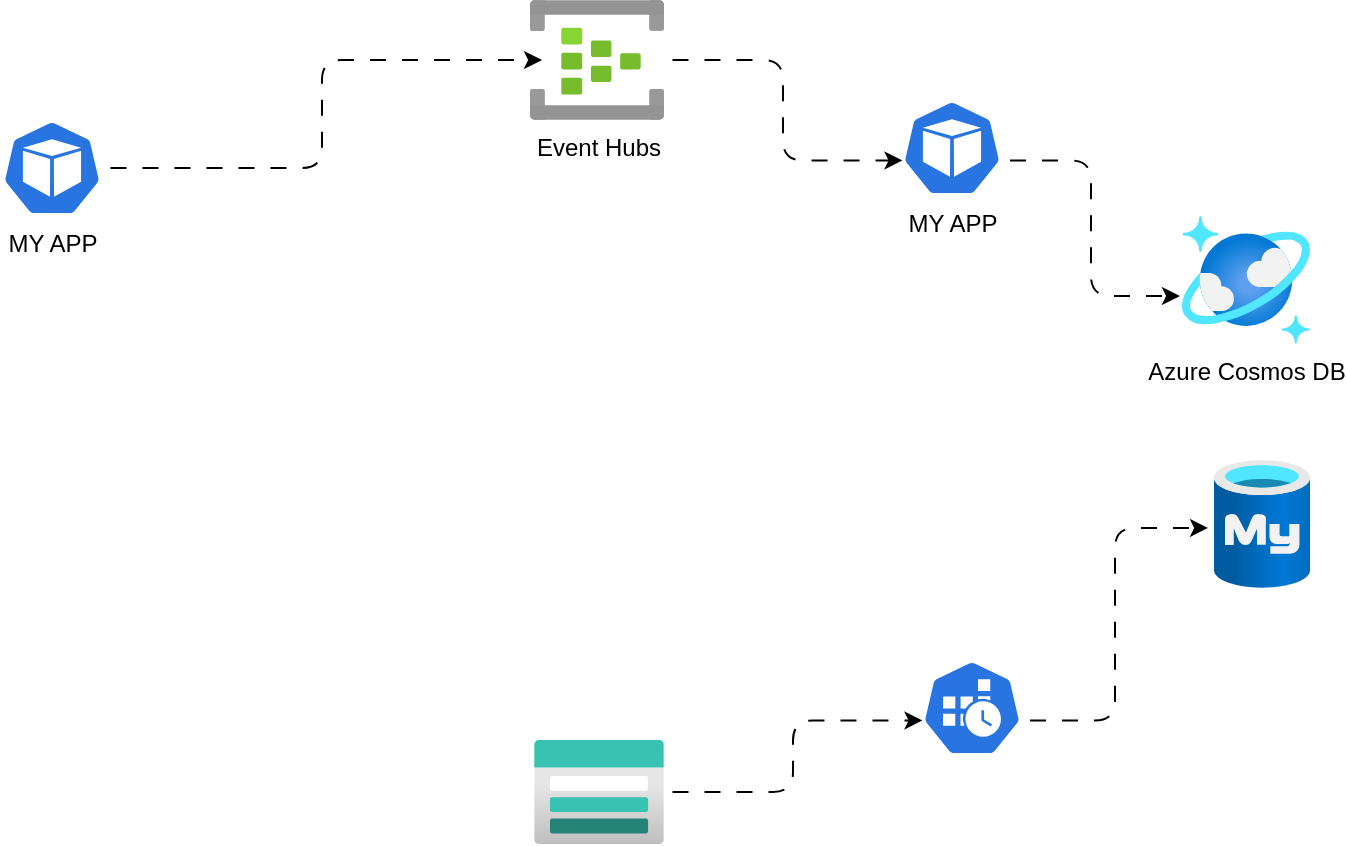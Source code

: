 <mxfile>
    <diagram id="lP9J3qNmHOCe1028X-dE" name="Page-1">
        <mxGraphModel dx="906" dy="563" grid="1" gridSize="10" guides="1" tooltips="1" connect="1" arrows="1" fold="1" page="1" pageScale="1" pageWidth="827" pageHeight="1169" math="0" shadow="0">
            <root>
                <mxCell id="0"/>
                <mxCell id="1" parent="0"/>
                <mxCell id="8" style="edgeStyle=elbowEdgeStyle;sketch=0;jumpStyle=none;html=1;entryX=0.005;entryY=0.63;entryDx=0;entryDy=0;entryPerimeter=0;shadow=0;flowAnimation=1;" edge="1" parent="1" source="2" target="7">
                    <mxGeometry relative="1" as="geometry"/>
                </mxCell>
                <mxCell id="2" value="Event Hubs" style="aspect=fixed;html=1;points=[];align=center;image;fontSize=12;image=img/lib/azure2/analytics/Event_Hubs.svg;" vertex="1" parent="1">
                    <mxGeometry x="414" y="120" width="67" height="60" as="geometry"/>
                </mxCell>
                <mxCell id="3" value="Azure Cosmos DB" style="aspect=fixed;html=1;points=[];align=center;image;fontSize=12;image=img/lib/azure2/databases/Azure_Cosmos_DB.svg;" vertex="1" parent="1">
                    <mxGeometry x="740" y="228" width="64" height="64" as="geometry"/>
                </mxCell>
                <mxCell id="4" value="" style="aspect=fixed;html=1;points=[];align=center;image;fontSize=12;image=img/lib/azure2/databases/Azure_Database_MySQL_Server.svg;" vertex="1" parent="1">
                    <mxGeometry x="756" y="350" width="48" height="64" as="geometry"/>
                </mxCell>
                <mxCell id="6" style="edgeStyle=elbowEdgeStyle;html=1;entryX=0.09;entryY=0.5;entryDx=0;entryDy=0;entryPerimeter=0;jumpStyle=none;shadow=0;flowAnimation=1;" edge="1" parent="1" source="5" target="2">
                    <mxGeometry relative="1" as="geometry"/>
                </mxCell>
                <mxCell id="5" value="MY APP" style="sketch=0;html=1;dashed=0;whitespace=wrap;fillColor=#2875E2;strokeColor=#ffffff;points=[[0.005,0.63,0],[0.1,0.2,0],[0.9,0.2,0],[0.5,0,0],[0.995,0.63,0],[0.72,0.99,0],[0.5,1,0],[0.28,0.99,0]];verticalLabelPosition=bottom;align=center;verticalAlign=top;shape=mxgraph.kubernetes.icon;prIcon=pod" vertex="1" parent="1">
                    <mxGeometry x="150" y="180" width="50" height="48" as="geometry"/>
                </mxCell>
                <mxCell id="9" style="edgeStyle=elbowEdgeStyle;sketch=0;jumpStyle=none;html=1;entryX=-0.016;entryY=0.625;entryDx=0;entryDy=0;entryPerimeter=0;shadow=0;exitX=0.995;exitY=0.63;exitDx=0;exitDy=0;exitPerimeter=0;flowAnimation=1;" edge="1" parent="1" source="7" target="3">
                    <mxGeometry relative="1" as="geometry"/>
                </mxCell>
                <mxCell id="7" value="MY APP" style="sketch=0;html=1;dashed=0;whitespace=wrap;fillColor=#2875E2;strokeColor=#ffffff;points=[[0.005,0.63,0],[0.1,0.2,0],[0.9,0.2,0],[0.5,0,0],[0.995,0.63,0],[0.72,0.99,0],[0.5,1,0],[0.28,0.99,0]];verticalLabelPosition=bottom;align=center;verticalAlign=top;shape=mxgraph.kubernetes.icon;prIcon=pod" vertex="1" parent="1">
                    <mxGeometry x="600" y="170" width="50" height="48" as="geometry"/>
                </mxCell>
                <mxCell id="11" style="edgeStyle=elbowEdgeStyle;sketch=0;jumpStyle=none;html=1;entryX=-0.062;entryY=0.531;entryDx=0;entryDy=0;entryPerimeter=0;shadow=0;exitX=0.995;exitY=0.63;exitDx=0;exitDy=0;exitPerimeter=0;flowAnimation=1;" edge="1" parent="1" source="13" target="4">
                    <mxGeometry relative="1" as="geometry">
                        <mxPoint x="510" y="494" as="sourcePoint"/>
                    </mxGeometry>
                </mxCell>
                <mxCell id="14" style="edgeStyle=elbowEdgeStyle;sketch=0;jumpStyle=none;html=1;entryX=0.005;entryY=0.63;entryDx=0;entryDy=0;entryPerimeter=0;shadow=0;flowAnimation=1;" edge="1" parent="1" source="12" target="13">
                    <mxGeometry relative="1" as="geometry"/>
                </mxCell>
                <mxCell id="12" value="" style="aspect=fixed;html=1;points=[];align=center;image;fontSize=12;image=img/lib/azure2/storage/Storage_Accounts.svg;" vertex="1" parent="1">
                    <mxGeometry x="416" y="490" width="65" height="52" as="geometry"/>
                </mxCell>
                <mxCell id="13" value="" style="sketch=0;html=1;dashed=0;whitespace=wrap;fillColor=#2875E2;strokeColor=#ffffff;points=[[0.005,0.63,0],[0.1,0.2,0],[0.9,0.2,0],[0.5,0,0],[0.995,0.63,0],[0.72,0.99,0],[0.5,1,0],[0.28,0.99,0]];verticalLabelPosition=bottom;align=center;verticalAlign=top;shape=mxgraph.kubernetes.icon;prIcon=cronjob" vertex="1" parent="1">
                    <mxGeometry x="610" y="450" width="50" height="48" as="geometry"/>
                </mxCell>
            </root>
        </mxGraphModel>
    </diagram>
</mxfile>